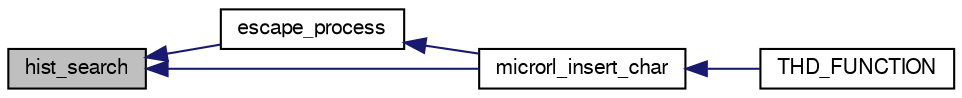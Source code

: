 digraph "hist_search"
{
  edge [fontname="FreeSans",fontsize="10",labelfontname="FreeSans",labelfontsize="10"];
  node [fontname="FreeSans",fontsize="10",shape=record];
  rankdir="LR";
  Node1 [label="hist_search",height=0.2,width=0.4,color="black", fillcolor="grey75", style="filled", fontcolor="black"];
  Node1 -> Node2 [dir="back",color="midnightblue",fontsize="10",style="solid",fontname="FreeSans"];
  Node2 [label="escape_process",height=0.2,width=0.4,color="black", fillcolor="white", style="filled",URL="$microrl_8c.html#a2295eb835db46f028adb8034291a2066"];
  Node2 -> Node3 [dir="back",color="midnightblue",fontsize="10",style="solid",fontname="FreeSans"];
  Node3 [label="microrl_insert_char",height=0.2,width=0.4,color="black", fillcolor="white", style="filled",URL="$microrl_8h.html#aa15d938f881d47f53bef3927b0f878d4"];
  Node3 -> Node4 [dir="back",color="midnightblue",fontsize="10",style="solid",fontname="FreeSans"];
  Node4 [label="THD_FUNCTION",height=0.2,width=0.4,color="black", fillcolor="white", style="filled",URL="$group__SHELL.html#ga472381256b3383811839c3b94608f35a",tooltip="Shell thread function. "];
  Node1 -> Node3 [dir="back",color="midnightblue",fontsize="10",style="solid",fontname="FreeSans"];
}
